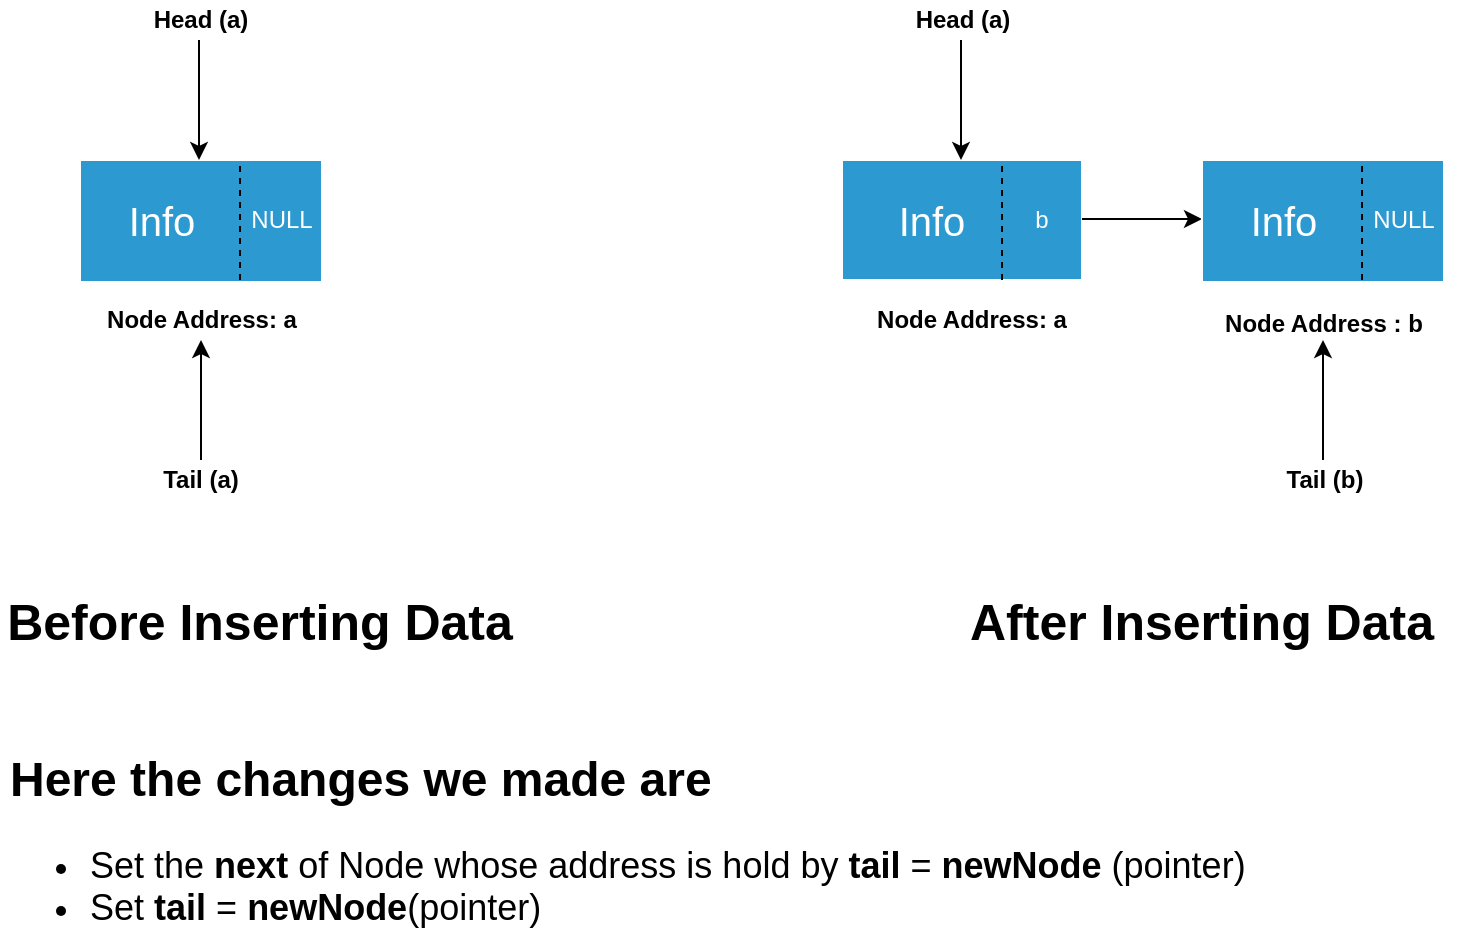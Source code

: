 <mxfile version="10.8.3" type="device"><diagram id="CANwKhK3ldh9KjhpJUXw" name="Page-1"><mxGraphModel dx="840" dy="464" grid="1" gridSize="10" guides="1" tooltips="1" connect="1" arrows="1" fold="1" page="1" pageScale="1" pageWidth="827" pageHeight="1169" math="0" shadow="0"><root><mxCell id="0"/><mxCell id="1" parent="0"/><mxCell id="u5EXZ1N5Jfs97m2WKqTL-1" value="" style="rounded=0;whiteSpace=wrap;html=1;fillColor=#2C9AD1;strokeColor=#FFFFFF;" parent="1" vertex="1"><mxGeometry x="461" y="170" width="120" height="60" as="geometry"/></mxCell><mxCell id="u5EXZ1N5Jfs97m2WKqTL-2" value="" style="endArrow=classic;html=1;" parent="1" edge="1"><mxGeometry width="50" height="50" relative="1" as="geometry"><mxPoint x="581" y="199.5" as="sourcePoint"/><mxPoint x="641" y="199.5" as="targetPoint"/><Array as="points"/></mxGeometry></mxCell><mxCell id="u5EXZ1N5Jfs97m2WKqTL-3" value="" style="endArrow=none;dashed=1;html=1;" parent="1" edge="1"><mxGeometry width="50" height="50" relative="1" as="geometry"><mxPoint x="541" y="230" as="sourcePoint"/><mxPoint x="541" y="170" as="targetPoint"/></mxGeometry></mxCell><mxCell id="u5EXZ1N5Jfs97m2WKqTL-7" value="" style="rounded=0;whiteSpace=wrap;html=1;fillColor=#2C9AD1;fontColor=#FFFFFF;strokeColor=#FFFFFF;" parent="1" vertex="1"><mxGeometry x="641" y="170" width="121" height="61" as="geometry"/></mxCell><mxCell id="u5EXZ1N5Jfs97m2WKqTL-9" value="" style="endArrow=none;dashed=1;html=1;" parent="1" edge="1"><mxGeometry width="50" height="50" relative="1" as="geometry"><mxPoint x="721" y="230" as="sourcePoint"/><mxPoint x="721" y="170" as="targetPoint"/></mxGeometry></mxCell><object label="Node Address: a" id="u5EXZ1N5Jfs97m2WKqTL-12"><mxCell style="text;html=1;strokeColor=none;fillColor=none;align=center;verticalAlign=middle;whiteSpace=wrap;rounded=0;fontStyle=1" parent="1" vertex="1"><mxGeometry x="471" y="240" width="110" height="20" as="geometry"/></mxCell></object><object label="Node Address : b" id="u5EXZ1N5Jfs97m2WKqTL-14"><mxCell style="text;html=1;strokeColor=none;fillColor=none;align=center;verticalAlign=middle;whiteSpace=wrap;rounded=0;fontStyle=1" parent="1" vertex="1"><mxGeometry x="646.5" y="241.5" width="110" height="21" as="geometry"/></mxCell></object><mxCell id="u5EXZ1N5Jfs97m2WKqTL-15" value="b" style="text;html=1;align=center;verticalAlign=middle;whiteSpace=wrap;rounded=0;fontColor=#FFFFFF;" parent="1" vertex="1"><mxGeometry x="541" y="190" width="40" height="20" as="geometry"/></mxCell><mxCell id="u5EXZ1N5Jfs97m2WKqTL-16" value="NULL" style="text;html=1;strokeColor=none;fillColor=none;align=center;verticalAlign=middle;whiteSpace=wrap;rounded=0;fontColor=#FFFFFF;" parent="1" vertex="1"><mxGeometry x="722" y="190" width="40" height="20" as="geometry"/></mxCell><mxCell id="u5EXZ1N5Jfs97m2WKqTL-17" value="" style="endArrow=classic;html=1;" parent="1" edge="1"><mxGeometry width="50" height="50" relative="1" as="geometry"><mxPoint x="520.5" y="110" as="sourcePoint"/><mxPoint x="520.5" y="170" as="targetPoint"/></mxGeometry></mxCell><mxCell id="u5EXZ1N5Jfs97m2WKqTL-19" value="" style="endArrow=classic;html=1;" parent="1" edge="1"><mxGeometry width="50" height="50" relative="1" as="geometry"><mxPoint x="701.5" y="320" as="sourcePoint"/><mxPoint x="701.5" y="260" as="targetPoint"/></mxGeometry></mxCell><mxCell id="u5EXZ1N5Jfs97m2WKqTL-21" value="Head (a)" style="text;html=1;strokeColor=none;fillColor=none;align=center;verticalAlign=middle;whiteSpace=wrap;rounded=0;fontStyle=1" parent="1" vertex="1"><mxGeometry x="491.5" y="90" width="59" height="20" as="geometry"/></mxCell><mxCell id="u5EXZ1N5Jfs97m2WKqTL-22" value="&lt;b&gt;Tail (b)&lt;/b&gt;" style="text;html=1;strokeColor=none;fillColor=none;align=center;verticalAlign=middle;whiteSpace=wrap;rounded=0;" parent="1" vertex="1"><mxGeometry x="672.5" y="320" width="59" height="20" as="geometry"/></mxCell><mxCell id="u5EXZ1N5Jfs97m2WKqTL-23" value="" style="rounded=0;whiteSpace=wrap;html=1;fillColor=#2C9AD1;strokeColor=#FFFFFF;" parent="1" vertex="1"><mxGeometry x="80" y="170" width="121" height="61" as="geometry"/></mxCell><mxCell id="u5EXZ1N5Jfs97m2WKqTL-25" value="" style="endArrow=none;dashed=1;html=1;" parent="1" edge="1"><mxGeometry width="50" height="50" relative="1" as="geometry"><mxPoint x="160" y="230" as="sourcePoint"/><mxPoint x="160" y="170" as="targetPoint"/></mxGeometry></mxCell><mxCell id="u5EXZ1N5Jfs97m2WKqTL-26" value="" style="endArrow=classic;html=1;" parent="1" edge="1"><mxGeometry width="50" height="50" relative="1" as="geometry"><mxPoint x="140.5" y="320" as="sourcePoint"/><mxPoint x="140.5" y="260" as="targetPoint"/></mxGeometry></mxCell><object label="Node Address: a" id="u5EXZ1N5Jfs97m2WKqTL-29"><mxCell style="text;html=1;strokeColor=none;fillColor=none;align=center;verticalAlign=middle;whiteSpace=wrap;rounded=0;fontStyle=1" parent="1" vertex="1"><mxGeometry x="85.5" y="240" width="110" height="20" as="geometry"/></mxCell></object><mxCell id="u5EXZ1N5Jfs97m2WKqTL-30" value="NULL" style="text;html=1;strokeColor=none;fillColor=none;align=center;verticalAlign=middle;whiteSpace=wrap;rounded=0;fontColor=#FFFFFF;" parent="1" vertex="1"><mxGeometry x="161" y="190" width="40" height="20" as="geometry"/></mxCell><mxCell id="u5EXZ1N5Jfs97m2WKqTL-31" value="" style="endArrow=classic;html=1;" parent="1" edge="1"><mxGeometry width="50" height="50" relative="1" as="geometry"><mxPoint x="139.5" y="110" as="sourcePoint"/><mxPoint x="139.5" y="170" as="targetPoint"/></mxGeometry></mxCell><mxCell id="u5EXZ1N5Jfs97m2WKqTL-32" value="Head (a)" style="text;html=1;strokeColor=none;fillColor=none;align=center;verticalAlign=middle;whiteSpace=wrap;rounded=0;fontStyle=1" parent="1" vertex="1"><mxGeometry x="106" y="90" width="69" height="20" as="geometry"/></mxCell><mxCell id="u5EXZ1N5Jfs97m2WKqTL-33" value="&lt;b&gt;Tail (a)&lt;/b&gt;" style="text;html=1;strokeColor=none;fillColor=none;align=center;verticalAlign=middle;whiteSpace=wrap;rounded=0;" parent="1" vertex="1"><mxGeometry x="111" y="320" width="59" height="20" as="geometry"/></mxCell><mxCell id="u5EXZ1N5Jfs97m2WKqTL-34" value="Before Inserting Data" style="text;html=1;strokeColor=none;fillColor=none;align=center;verticalAlign=middle;whiteSpace=wrap;rounded=0;fontStyle=1;fontSize=25;" parent="1" vertex="1"><mxGeometry x="40" y="360" width="260" height="80" as="geometry"/></mxCell><mxCell id="u5EXZ1N5Jfs97m2WKqTL-35" value="After Inserting Data" style="text;html=1;strokeColor=none;fillColor=none;align=center;verticalAlign=middle;whiteSpace=wrap;rounded=0;fontStyle=1;fontSize=25;" parent="1" vertex="1"><mxGeometry x="511" y="360" width="260" height="80" as="geometry"/></mxCell><mxCell id="o_W8e2D38VWiX9hYaK-y-1" value="Info" style="text;html=1;strokeColor=none;fillColor=none;align=center;verticalAlign=middle;whiteSpace=wrap;rounded=0;fontSize=20;fontColor=#FFFFFF;" parent="1" vertex="1"><mxGeometry x="101" y="190" width="40" height="20" as="geometry"/></mxCell><mxCell id="o_W8e2D38VWiX9hYaK-y-2" value="Info" style="text;html=1;strokeColor=none;fillColor=none;align=center;verticalAlign=middle;whiteSpace=wrap;rounded=0;fontSize=20;fontColor=#FFFFFF;" parent="1" vertex="1"><mxGeometry x="486" y="190" width="40" height="20" as="geometry"/></mxCell><mxCell id="o_W8e2D38VWiX9hYaK-y-3" value="Info" style="text;html=1;strokeColor=none;fillColor=none;align=center;verticalAlign=middle;whiteSpace=wrap;rounded=0;fontSize=20;fontColor=#FFFFFF;" parent="1" vertex="1"><mxGeometry x="662" y="190" width="40" height="20" as="geometry"/></mxCell><mxCell id="bz6PC4J3pQae3IINnng5-1" value="&lt;h1&gt;Here the changes we made are&lt;/h1&gt;&lt;div&gt;&lt;ul style=&quot;font-size: 18px&quot;&gt;&lt;li&gt;Set the &lt;b&gt;next&lt;/b&gt;&amp;nbsp;of Node whose address is hold by &lt;b&gt;tail&lt;/b&gt;&amp;nbsp;= &lt;b&gt;newNode&amp;nbsp;&lt;/b&gt;(pointer)&lt;/li&gt;&lt;li&gt;&lt;div&gt;Set &lt;b&gt;tail&lt;/b&gt;&amp;nbsp;= &lt;b&gt;newNode&lt;/b&gt;(pointer)&lt;/div&gt;&lt;/li&gt;&lt;/ul&gt;&lt;/div&gt;" style="text;html=1;strokeColor=none;fillColor=none;spacing=5;spacingTop=-20;whiteSpace=wrap;overflow=hidden;rounded=0;" vertex="1" parent="1"><mxGeometry x="40" y="460" width="640" height="100" as="geometry"/></mxCell></root></mxGraphModel></diagram></mxfile>